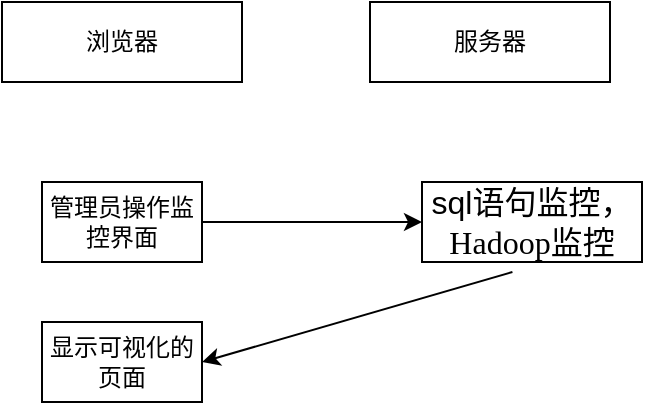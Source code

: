 <mxfile version="14.5.10" type="github">
  <diagram id="Ts5z4XYJm1H27oE-OFuG" name="Page-1">
    <mxGraphModel dx="1038" dy="547" grid="1" gridSize="10" guides="1" tooltips="1" connect="1" arrows="1" fold="1" page="1" pageScale="1" pageWidth="827" pageHeight="1169" math="0" shadow="0">
      <root>
        <mxCell id="0" />
        <mxCell id="1" parent="0" />
        <mxCell id="F56uMYZzZ8aX_lG4rJDm-2" value="浏览器" style="rounded=0;whiteSpace=wrap;html=1;" vertex="1" parent="1">
          <mxGeometry x="230" y="320" width="120" height="40" as="geometry" />
        </mxCell>
        <mxCell id="F56uMYZzZ8aX_lG4rJDm-3" value="服务器" style="rounded=0;whiteSpace=wrap;html=1;" vertex="1" parent="1">
          <mxGeometry x="414" y="320" width="120" height="40" as="geometry" />
        </mxCell>
        <mxCell id="F56uMYZzZ8aX_lG4rJDm-4" value="管理员操作监控界面" style="rounded=0;whiteSpace=wrap;html=1;" vertex="1" parent="1">
          <mxGeometry x="250" y="410" width="80" height="40" as="geometry" />
        </mxCell>
        <mxCell id="F56uMYZzZ8aX_lG4rJDm-5" value="" style="endArrow=classic;html=1;exitX=1;exitY=0.5;exitDx=0;exitDy=0;" edge="1" parent="1" source="F56uMYZzZ8aX_lG4rJDm-4">
          <mxGeometry width="50" height="50" relative="1" as="geometry">
            <mxPoint x="390" y="500" as="sourcePoint" />
            <mxPoint x="440" y="430" as="targetPoint" />
          </mxGeometry>
        </mxCell>
        <mxCell id="F56uMYZzZ8aX_lG4rJDm-6" value="&lt;p class=&quot;MsoNormal&quot;&gt;&lt;span style=&quot;font-size: 12.0pt&quot;&gt;sql语句&lt;font face=&quot;宋体&quot;&gt;监控，&lt;/font&gt;&lt;font face=&quot;Times New Roman&quot;&gt;Hadoop&lt;/font&gt;&lt;font face=&quot;宋体&quot;&gt;监控&lt;/font&gt;&lt;/span&gt;&lt;/p&gt;" style="rounded=0;whiteSpace=wrap;html=1;" vertex="1" parent="1">
          <mxGeometry x="440" y="410" width="110" height="40" as="geometry" />
        </mxCell>
        <mxCell id="F56uMYZzZ8aX_lG4rJDm-19" value="" style="endArrow=classic;html=1;exitX=0.411;exitY=1.125;exitDx=0;exitDy=0;exitPerimeter=0;" edge="1" parent="1" source="F56uMYZzZ8aX_lG4rJDm-6">
          <mxGeometry width="50" height="50" relative="1" as="geometry">
            <mxPoint x="400" y="520" as="sourcePoint" />
            <mxPoint x="330" y="500" as="targetPoint" />
          </mxGeometry>
        </mxCell>
        <mxCell id="F56uMYZzZ8aX_lG4rJDm-20" value="显示可视化的页面" style="rounded=0;whiteSpace=wrap;html=1;" vertex="1" parent="1">
          <mxGeometry x="250" y="480" width="80" height="40" as="geometry" />
        </mxCell>
      </root>
    </mxGraphModel>
  </diagram>
</mxfile>
